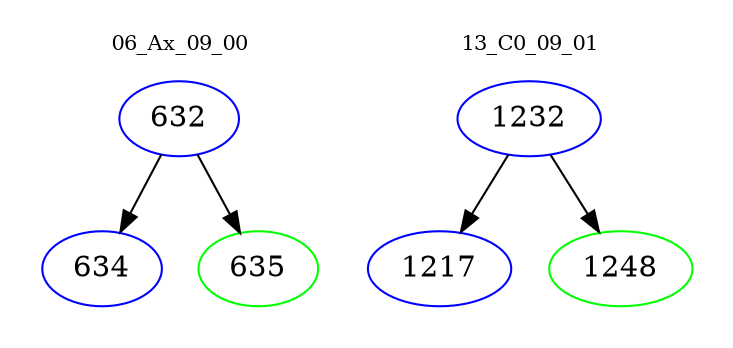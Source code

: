digraph{
subgraph cluster_0 {
color = white
label = "06_Ax_09_00";
fontsize=10;
T0_632 [label="632", color="blue"]
T0_632 -> T0_634 [color="black"]
T0_634 [label="634", color="blue"]
T0_632 -> T0_635 [color="black"]
T0_635 [label="635", color="green"]
}
subgraph cluster_1 {
color = white
label = "13_C0_09_01";
fontsize=10;
T1_1232 [label="1232", color="blue"]
T1_1232 -> T1_1217 [color="black"]
T1_1217 [label="1217", color="blue"]
T1_1232 -> T1_1248 [color="black"]
T1_1248 [label="1248", color="green"]
}
}
